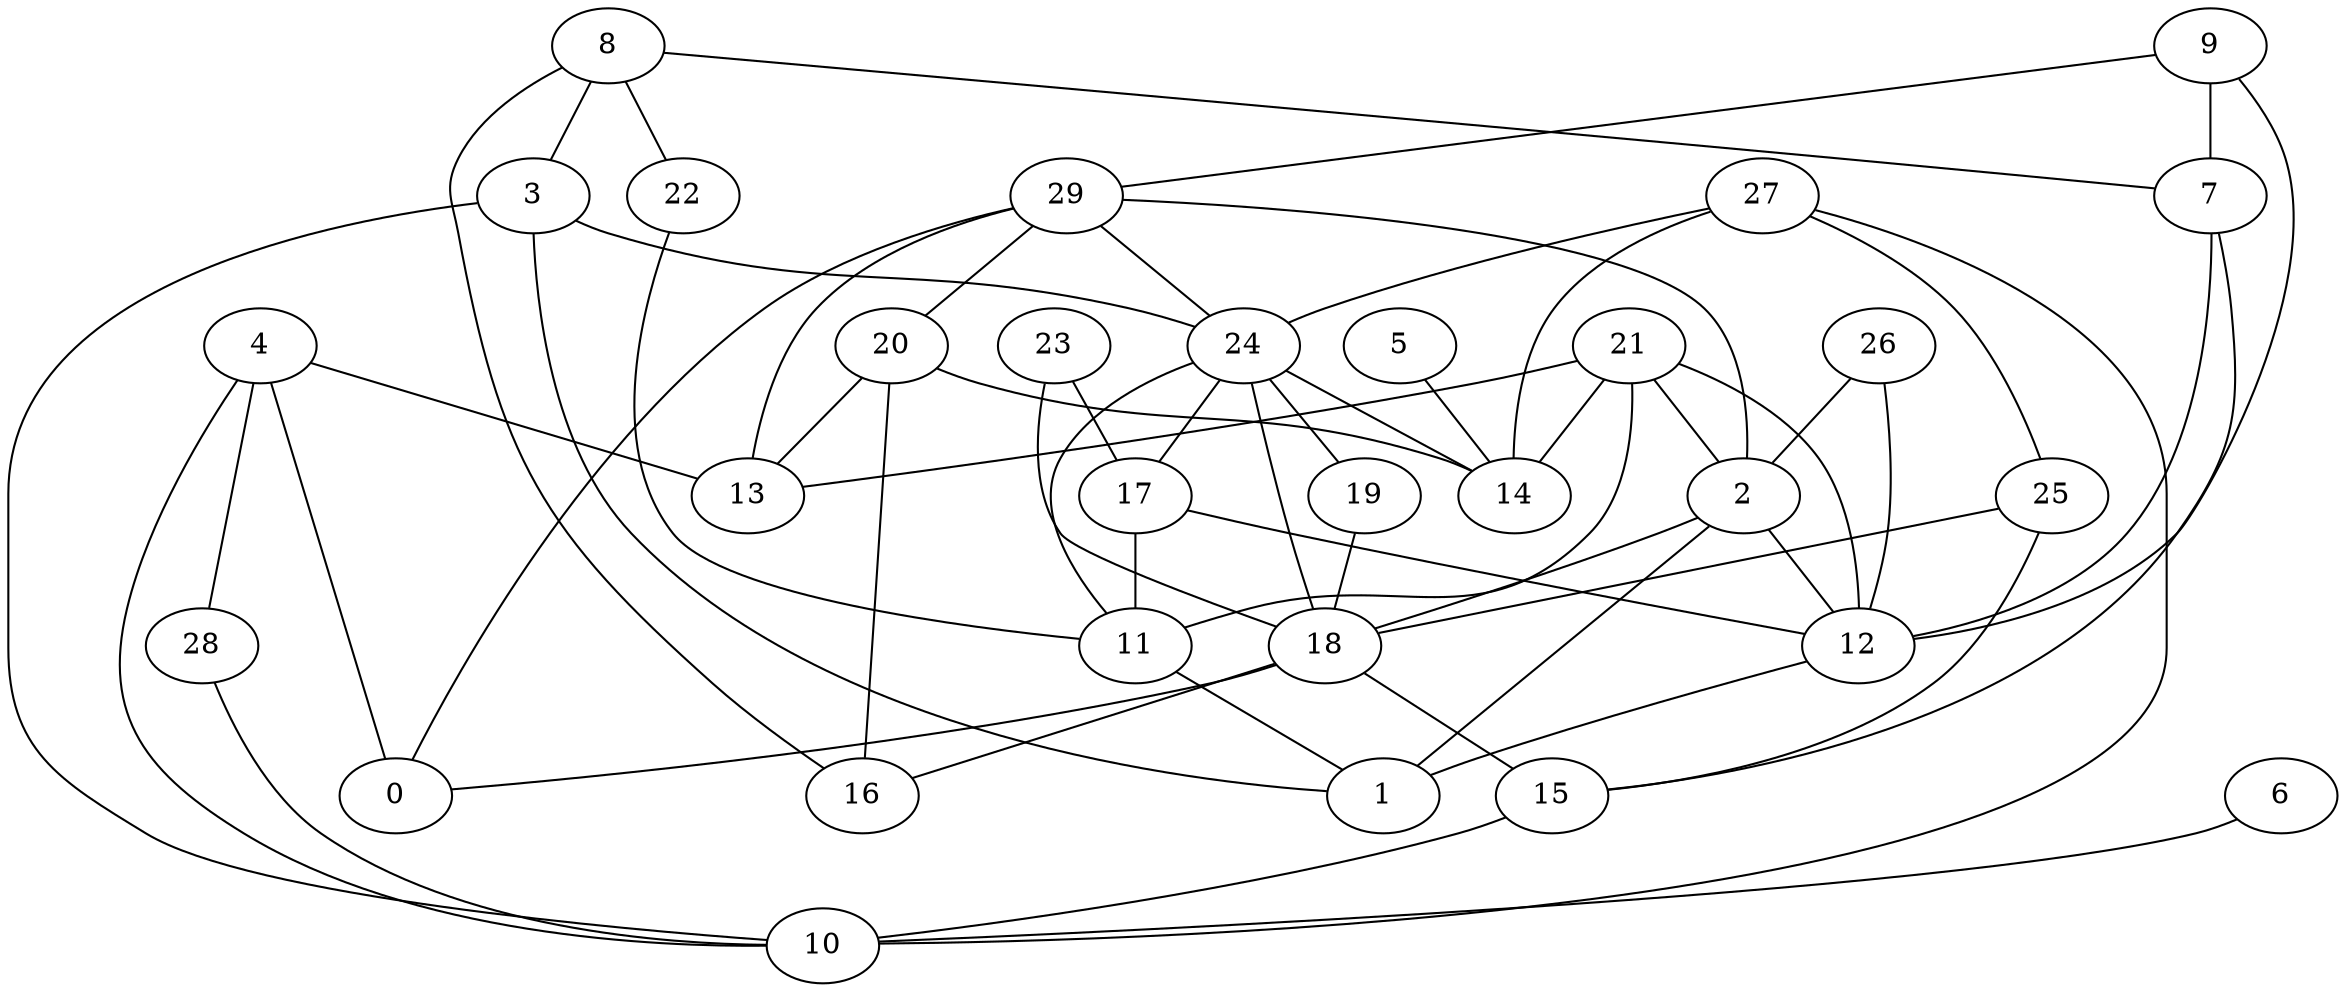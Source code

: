 digraph GG_graph {

subgraph G_graph {
edge [color = black]
"9" -> "29" [dir = none]
"8" -> "16" [dir = none]
"8" -> "7" [dir = none]
"8" -> "22" [dir = none]
"8" -> "3" [dir = none]
"28" -> "10" [dir = none]
"27" -> "25" [dir = none]
"27" -> "14" [dir = none]
"27" -> "24" [dir = none]
"11" -> "1" [dir = none]
"24" -> "19" [dir = none]
"24" -> "17" [dir = none]
"24" -> "18" [dir = none]
"17" -> "12" [dir = none]
"29" -> "24" [dir = none]
"15" -> "10" [dir = none]
"3" -> "1" [dir = none]
"3" -> "24" [dir = none]
"3" -> "10" [dir = none]
"6" -> "10" [dir = none]
"26" -> "12" [dir = none]
"4" -> "13" [dir = none]
"4" -> "0" [dir = none]
"4" -> "10" [dir = none]
"2" -> "1" [dir = none]
"23" -> "17" [dir = none]
"21" -> "11" [dir = none]
"20" -> "14" [dir = none]
"5" -> "14" [dir = none]
"7" -> "15" [dir = none]
"12" -> "1" [dir = none]
"18" -> "0" [dir = none]
"9" -> "12" [dir = none]
"2" -> "18" [dir = none]
"21" -> "12" [dir = none]
"22" -> "11" [dir = none]
"25" -> "18" [dir = none]
"24" -> "11" [dir = none]
"18" -> "16" [dir = none]
"21" -> "14" [dir = none]
"24" -> "14" [dir = none]
"29" -> "20" [dir = none]
"29" -> "2" [dir = none]
"7" -> "12" [dir = none]
"2" -> "12" [dir = none]
"29" -> "13" [dir = none]
"4" -> "28" [dir = none]
"18" -> "15" [dir = none]
"23" -> "18" [dir = none]
"27" -> "10" [dir = none]
"26" -> "2" [dir = none]
"21" -> "13" [dir = none]
"9" -> "7" [dir = none]
"19" -> "18" [dir = none]
"20" -> "16" [dir = none]
"21" -> "2" [dir = none]
"20" -> "13" [dir = none]
"25" -> "15" [dir = none]
"29" -> "0" [dir = none]
"17" -> "11" [dir = none]
}

}
